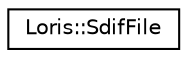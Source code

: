 digraph "Graphical Class Hierarchy"
{
 // LATEX_PDF_SIZE
  edge [fontname="Helvetica",fontsize="10",labelfontname="Helvetica",labelfontsize="10"];
  node [fontname="Helvetica",fontsize="10",shape=record];
  rankdir="LR";
  Node0 [label="Loris::SdifFile",height=0.2,width=0.4,color="black", fillcolor="white", style="filled",URL="$a00335.html",tooltip=" "];
}
